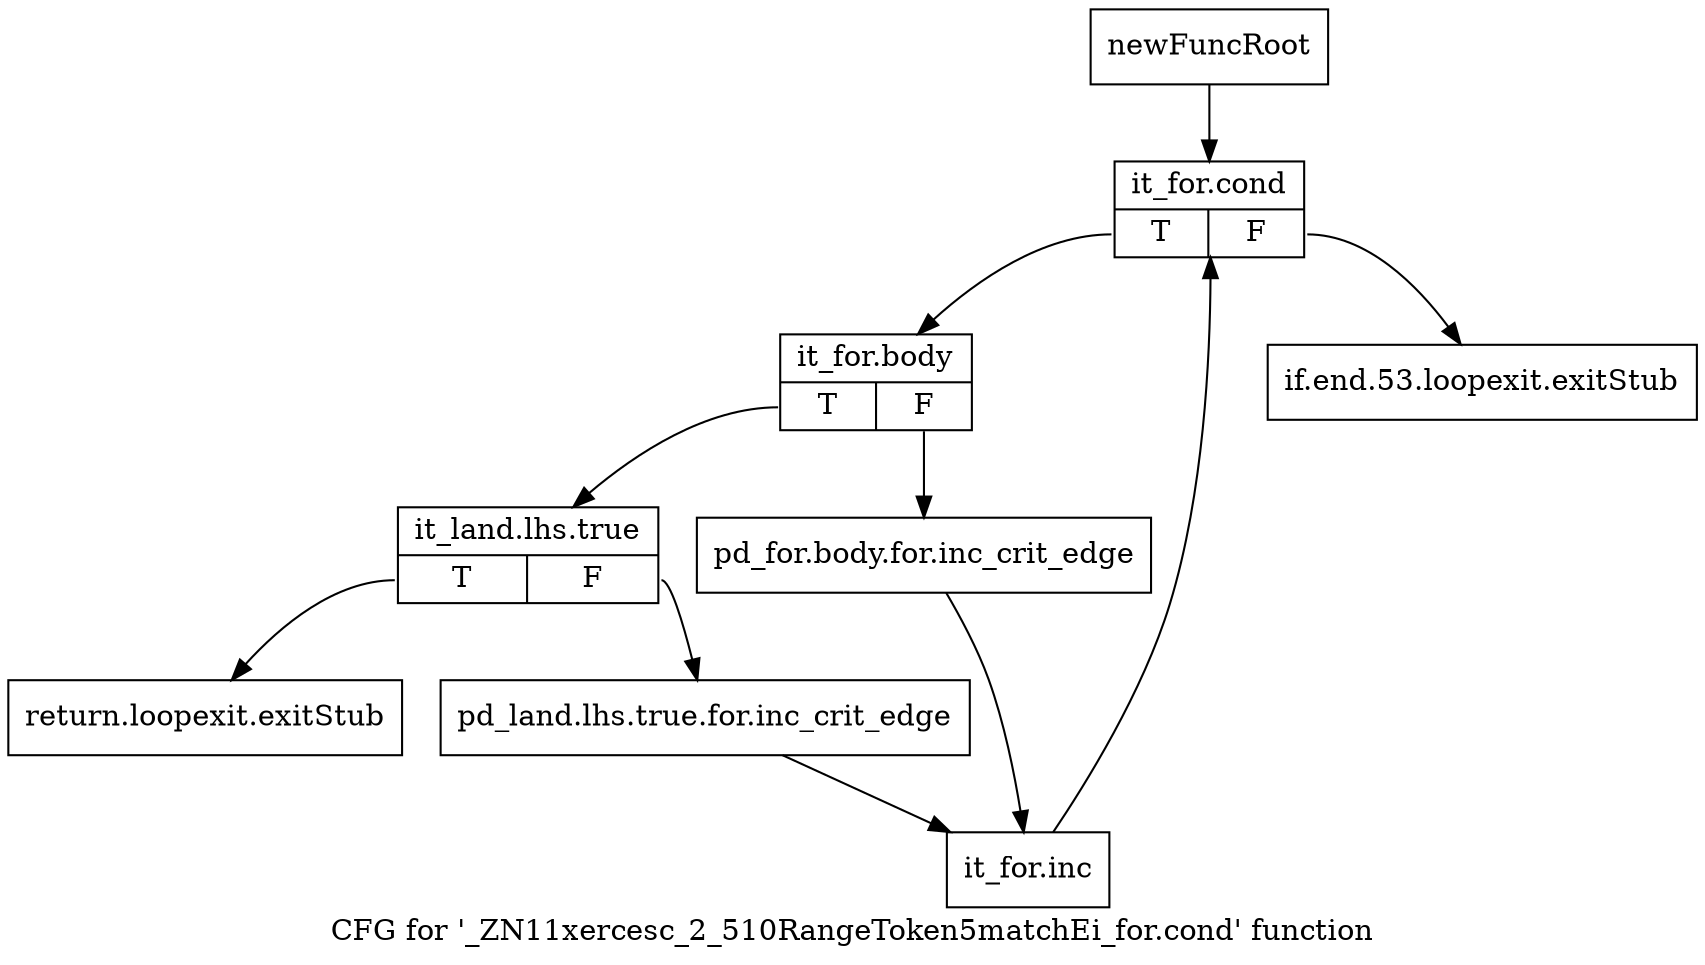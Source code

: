 digraph "CFG for '_ZN11xercesc_2_510RangeToken5matchEi_for.cond' function" {
	label="CFG for '_ZN11xercesc_2_510RangeToken5matchEi_for.cond' function";

	Node0x993fe60 [shape=record,label="{newFuncRoot}"];
	Node0x993fe60 -> Node0x993ff50;
	Node0x993feb0 [shape=record,label="{if.end.53.loopexit.exitStub}"];
	Node0x993ff00 [shape=record,label="{return.loopexit.exitStub}"];
	Node0x993ff50 [shape=record,label="{it_for.cond|{<s0>T|<s1>F}}"];
	Node0x993ff50:s0 -> Node0x993ffa0;
	Node0x993ff50:s1 -> Node0x993feb0;
	Node0x993ffa0 [shape=record,label="{it_for.body|{<s0>T|<s1>F}}"];
	Node0x993ffa0:s0 -> Node0x9940040;
	Node0x993ffa0:s1 -> Node0x993fff0;
	Node0x993fff0 [shape=record,label="{pd_for.body.for.inc_crit_edge}"];
	Node0x993fff0 -> Node0x99400e0;
	Node0x9940040 [shape=record,label="{it_land.lhs.true|{<s0>T|<s1>F}}"];
	Node0x9940040:s0 -> Node0x993ff00;
	Node0x9940040:s1 -> Node0x9940090;
	Node0x9940090 [shape=record,label="{pd_land.lhs.true.for.inc_crit_edge}"];
	Node0x9940090 -> Node0x99400e0;
	Node0x99400e0 [shape=record,label="{it_for.inc}"];
	Node0x99400e0 -> Node0x993ff50;
}
